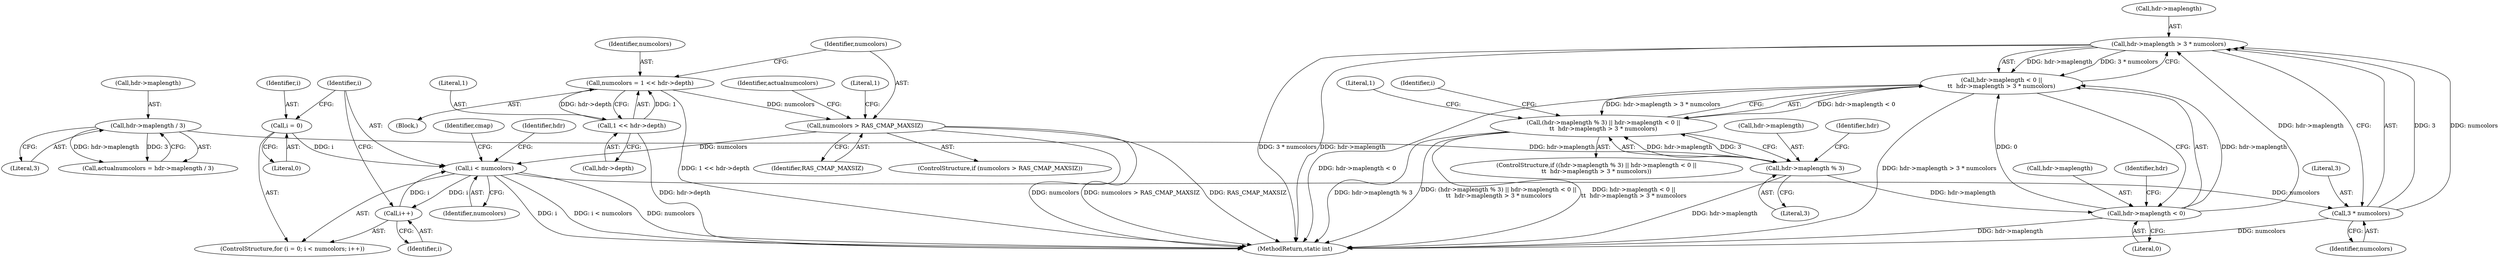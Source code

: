 digraph "0_jasper_411a4068f8c464e883358bf403a3e25158863823@pointer" {
"1000174" [label="(Call,hdr->maplength > 3 * numcolors)"];
"1000169" [label="(Call,hdr->maplength < 0)"];
"1000163" [label="(Call,hdr->maplength % 3)"];
"1000139" [label="(Call,hdr->maplength / 3)"];
"1000178" [label="(Call,3 * numcolors)"];
"1000148" [label="(Call,i < numcolors)"];
"1000151" [label="(Call,i++)"];
"1000145" [label="(Call,i = 0)"];
"1000130" [label="(Call,numcolors > RAS_CMAP_MAXSIZ)"];
"1000122" [label="(Call,numcolors = 1 << hdr->depth)"];
"1000124" [label="(Call,1 << hdr->depth)"];
"1000168" [label="(Call,hdr->maplength < 0 ||\n\t\t  hdr->maplength > 3 * numcolors)"];
"1000162" [label="(Call,(hdr->maplength % 3) || hdr->maplength < 0 ||\n\t\t  hdr->maplength > 3 * numcolors)"];
"1000146" [label="(Identifier,i)"];
"1000175" [label="(Call,hdr->maplength)"];
"1000178" [label="(Call,3 * numcolors)"];
"1000161" [label="(ControlStructure,if ((hdr->maplength % 3) || hdr->maplength < 0 ||\n\t\t  hdr->maplength > 3 * numcolors))"];
"1000139" [label="(Call,hdr->maplength / 3)"];
"1000126" [label="(Call,hdr->depth)"];
"1000136" [label="(Literal,1)"];
"1000138" [label="(Identifier,actualnumcolors)"];
"1000171" [label="(Identifier,hdr)"];
"1000145" [label="(Call,i = 0)"];
"1000137" [label="(Call,actualnumcolors = hdr->maplength / 3)"];
"1000255" [label="(MethodReturn,static int)"];
"1000187" [label="(Identifier,i)"];
"1000173" [label="(Literal,0)"];
"1000149" [label="(Identifier,i)"];
"1000119" [label="(Block,)"];
"1000123" [label="(Identifier,numcolors)"];
"1000122" [label="(Call,numcolors = 1 << hdr->depth)"];
"1000163" [label="(Call,hdr->maplength % 3)"];
"1000162" [label="(Call,(hdr->maplength % 3) || hdr->maplength < 0 ||\n\t\t  hdr->maplength > 3 * numcolors)"];
"1000157" [label="(Identifier,cmap)"];
"1000131" [label="(Identifier,numcolors)"];
"1000148" [label="(Call,i < numcolors)"];
"1000176" [label="(Identifier,hdr)"];
"1000129" [label="(ControlStructure,if (numcolors > RAS_CMAP_MAXSIZ))"];
"1000174" [label="(Call,hdr->maplength > 3 * numcolors)"];
"1000152" [label="(Identifier,i)"];
"1000167" [label="(Literal,3)"];
"1000130" [label="(Call,numcolors > RAS_CMAP_MAXSIZ)"];
"1000164" [label="(Call,hdr->maplength)"];
"1000170" [label="(Call,hdr->maplength)"];
"1000147" [label="(Literal,0)"];
"1000151" [label="(Call,i++)"];
"1000168" [label="(Call,hdr->maplength < 0 ||\n\t\t  hdr->maplength > 3 * numcolors)"];
"1000143" [label="(Literal,3)"];
"1000132" [label="(Identifier,RAS_CMAP_MAXSIZ)"];
"1000140" [label="(Call,hdr->maplength)"];
"1000180" [label="(Identifier,numcolors)"];
"1000124" [label="(Call,1 << hdr->depth)"];
"1000179" [label="(Literal,3)"];
"1000165" [label="(Identifier,hdr)"];
"1000125" [label="(Literal,1)"];
"1000169" [label="(Call,hdr->maplength < 0)"];
"1000150" [label="(Identifier,numcolors)"];
"1000184" [label="(Literal,1)"];
"1000144" [label="(ControlStructure,for (i = 0; i < numcolors; i++))"];
"1000174" -> "1000168"  [label="AST: "];
"1000174" -> "1000178"  [label="CFG: "];
"1000175" -> "1000174"  [label="AST: "];
"1000178" -> "1000174"  [label="AST: "];
"1000168" -> "1000174"  [label="CFG: "];
"1000174" -> "1000255"  [label="DDG: 3 * numcolors"];
"1000174" -> "1000255"  [label="DDG: hdr->maplength"];
"1000174" -> "1000168"  [label="DDG: hdr->maplength"];
"1000174" -> "1000168"  [label="DDG: 3 * numcolors"];
"1000169" -> "1000174"  [label="DDG: hdr->maplength"];
"1000178" -> "1000174"  [label="DDG: 3"];
"1000178" -> "1000174"  [label="DDG: numcolors"];
"1000169" -> "1000168"  [label="AST: "];
"1000169" -> "1000173"  [label="CFG: "];
"1000170" -> "1000169"  [label="AST: "];
"1000173" -> "1000169"  [label="AST: "];
"1000176" -> "1000169"  [label="CFG: "];
"1000168" -> "1000169"  [label="CFG: "];
"1000169" -> "1000255"  [label="DDG: hdr->maplength"];
"1000169" -> "1000168"  [label="DDG: hdr->maplength"];
"1000169" -> "1000168"  [label="DDG: 0"];
"1000163" -> "1000169"  [label="DDG: hdr->maplength"];
"1000163" -> "1000162"  [label="AST: "];
"1000163" -> "1000167"  [label="CFG: "];
"1000164" -> "1000163"  [label="AST: "];
"1000167" -> "1000163"  [label="AST: "];
"1000171" -> "1000163"  [label="CFG: "];
"1000162" -> "1000163"  [label="CFG: "];
"1000163" -> "1000255"  [label="DDG: hdr->maplength"];
"1000163" -> "1000162"  [label="DDG: hdr->maplength"];
"1000163" -> "1000162"  [label="DDG: 3"];
"1000139" -> "1000163"  [label="DDG: hdr->maplength"];
"1000139" -> "1000137"  [label="AST: "];
"1000139" -> "1000143"  [label="CFG: "];
"1000140" -> "1000139"  [label="AST: "];
"1000143" -> "1000139"  [label="AST: "];
"1000137" -> "1000139"  [label="CFG: "];
"1000139" -> "1000137"  [label="DDG: hdr->maplength"];
"1000139" -> "1000137"  [label="DDG: 3"];
"1000178" -> "1000180"  [label="CFG: "];
"1000179" -> "1000178"  [label="AST: "];
"1000180" -> "1000178"  [label="AST: "];
"1000178" -> "1000255"  [label="DDG: numcolors"];
"1000148" -> "1000178"  [label="DDG: numcolors"];
"1000148" -> "1000144"  [label="AST: "];
"1000148" -> "1000150"  [label="CFG: "];
"1000149" -> "1000148"  [label="AST: "];
"1000150" -> "1000148"  [label="AST: "];
"1000157" -> "1000148"  [label="CFG: "];
"1000165" -> "1000148"  [label="CFG: "];
"1000148" -> "1000255"  [label="DDG: i"];
"1000148" -> "1000255"  [label="DDG: i < numcolors"];
"1000148" -> "1000255"  [label="DDG: numcolors"];
"1000151" -> "1000148"  [label="DDG: i"];
"1000145" -> "1000148"  [label="DDG: i"];
"1000130" -> "1000148"  [label="DDG: numcolors"];
"1000148" -> "1000151"  [label="DDG: i"];
"1000151" -> "1000144"  [label="AST: "];
"1000151" -> "1000152"  [label="CFG: "];
"1000152" -> "1000151"  [label="AST: "];
"1000149" -> "1000151"  [label="CFG: "];
"1000145" -> "1000144"  [label="AST: "];
"1000145" -> "1000147"  [label="CFG: "];
"1000146" -> "1000145"  [label="AST: "];
"1000147" -> "1000145"  [label="AST: "];
"1000149" -> "1000145"  [label="CFG: "];
"1000130" -> "1000129"  [label="AST: "];
"1000130" -> "1000132"  [label="CFG: "];
"1000131" -> "1000130"  [label="AST: "];
"1000132" -> "1000130"  [label="AST: "];
"1000136" -> "1000130"  [label="CFG: "];
"1000138" -> "1000130"  [label="CFG: "];
"1000130" -> "1000255"  [label="DDG: numcolors > RAS_CMAP_MAXSIZ"];
"1000130" -> "1000255"  [label="DDG: RAS_CMAP_MAXSIZ"];
"1000130" -> "1000255"  [label="DDG: numcolors"];
"1000122" -> "1000130"  [label="DDG: numcolors"];
"1000122" -> "1000119"  [label="AST: "];
"1000122" -> "1000124"  [label="CFG: "];
"1000123" -> "1000122"  [label="AST: "];
"1000124" -> "1000122"  [label="AST: "];
"1000131" -> "1000122"  [label="CFG: "];
"1000122" -> "1000255"  [label="DDG: 1 << hdr->depth"];
"1000124" -> "1000122"  [label="DDG: 1"];
"1000124" -> "1000122"  [label="DDG: hdr->depth"];
"1000124" -> "1000126"  [label="CFG: "];
"1000125" -> "1000124"  [label="AST: "];
"1000126" -> "1000124"  [label="AST: "];
"1000124" -> "1000255"  [label="DDG: hdr->depth"];
"1000168" -> "1000162"  [label="AST: "];
"1000162" -> "1000168"  [label="CFG: "];
"1000168" -> "1000255"  [label="DDG: hdr->maplength < 0"];
"1000168" -> "1000255"  [label="DDG: hdr->maplength > 3 * numcolors"];
"1000168" -> "1000162"  [label="DDG: hdr->maplength < 0"];
"1000168" -> "1000162"  [label="DDG: hdr->maplength > 3 * numcolors"];
"1000162" -> "1000161"  [label="AST: "];
"1000184" -> "1000162"  [label="CFG: "];
"1000187" -> "1000162"  [label="CFG: "];
"1000162" -> "1000255"  [label="DDG: hdr->maplength < 0 ||\n\t\t  hdr->maplength > 3 * numcolors"];
"1000162" -> "1000255"  [label="DDG: hdr->maplength % 3"];
"1000162" -> "1000255"  [label="DDG: (hdr->maplength % 3) || hdr->maplength < 0 ||\n\t\t  hdr->maplength > 3 * numcolors"];
}
